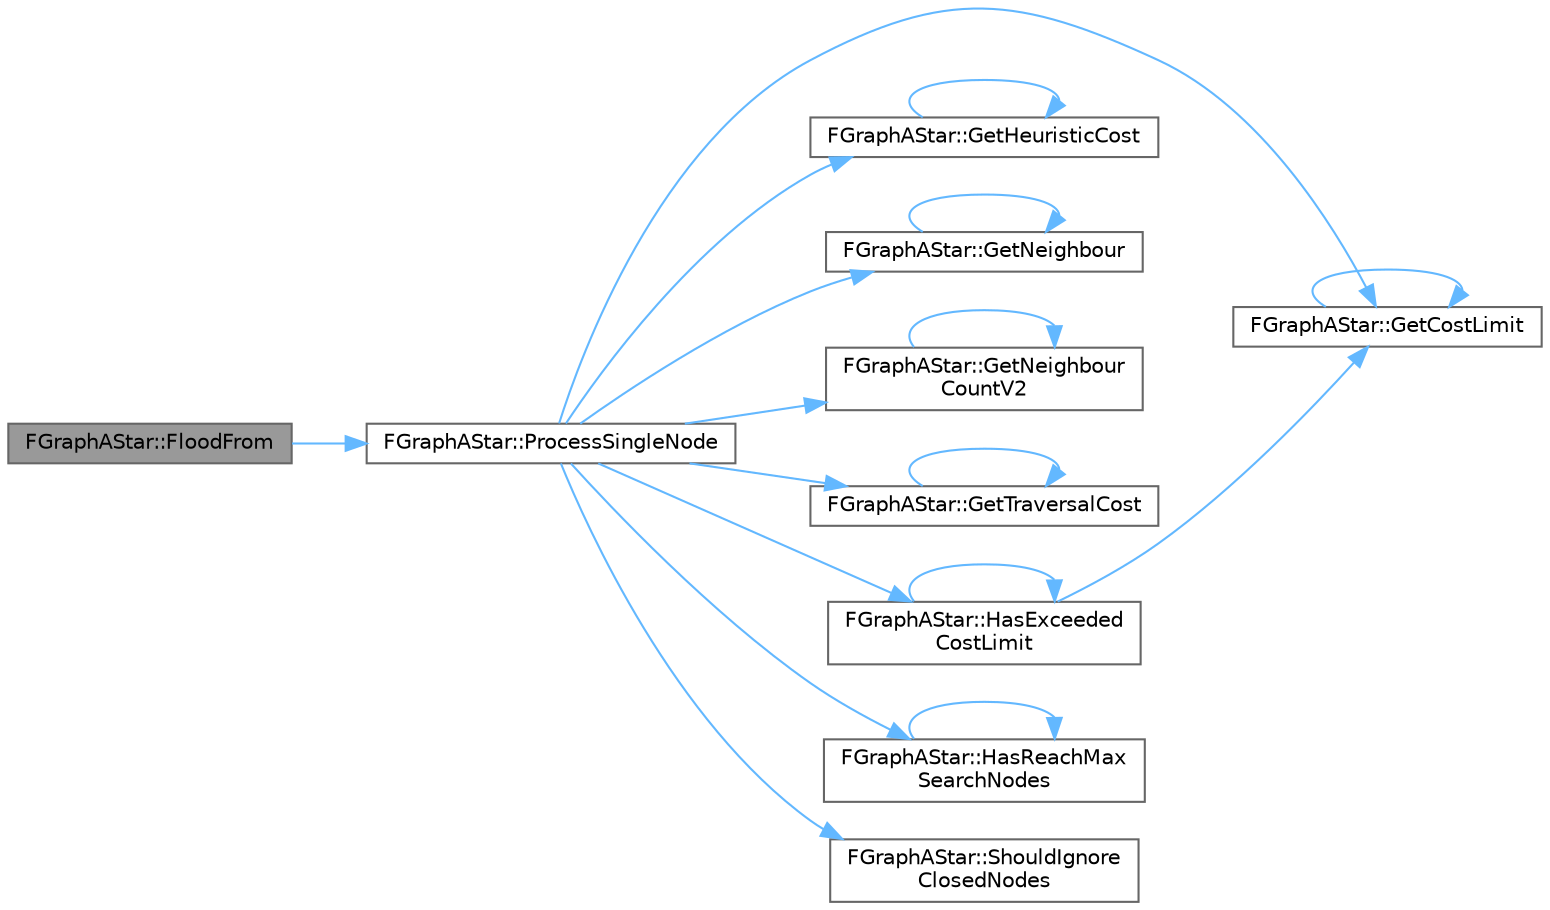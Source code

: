 digraph "FGraphAStar::FloodFrom"
{
 // INTERACTIVE_SVG=YES
 // LATEX_PDF_SIZE
  bgcolor="transparent";
  edge [fontname=Helvetica,fontsize=10,labelfontname=Helvetica,labelfontsize=10];
  node [fontname=Helvetica,fontsize=10,shape=box,height=0.2,width=0.4];
  rankdir="LR";
  Node1 [id="Node000001",label="FGraphAStar::FloodFrom",height=0.2,width=0.4,color="gray40", fillcolor="grey60", style="filled", fontcolor="black",tooltip="Floods node pool until running out of either free nodes or open set."];
  Node1 -> Node2 [id="edge1_Node000001_Node000002",color="steelblue1",style="solid",tooltip=" "];
  Node2 [id="Node000002",label="FGraphAStar::ProcessSingleNode",height=0.2,width=0.4,color="grey40", fillcolor="white", style="filled",URL="$db/df6/structFGraphAStar.html#a462988d9ced33f8c97f48f9f19deb1cd",tooltip="Single run of A* loop: get node from open set and process neighbors returns true if loop should be co..."];
  Node2 -> Node3 [id="edge2_Node000002_Node000003",color="steelblue1",style="solid",tooltip=" "];
  Node3 [id="Node000003",label="FGraphAStar::GetCostLimit",height=0.2,width=0.4,color="grey40", fillcolor="white", style="filled",URL="$db/df6/structFGraphAStar.html#ac986e1a987d0b039fc5bbd851d8407f5",tooltip=" "];
  Node3 -> Node3 [id="edge3_Node000003_Node000003",color="steelblue1",style="solid",tooltip=" "];
  Node2 -> Node4 [id="edge4_Node000002_Node000004",color="steelblue1",style="solid",tooltip=" "];
  Node4 [id="Node000004",label="FGraphAStar::GetHeuristicCost",height=0.2,width=0.4,color="grey40", fillcolor="white", style="filled",URL="$db/df6/structFGraphAStar.html#aef8eba78da86e5146338a0c210c1a651",tooltip=" "];
  Node4 -> Node4 [id="edge5_Node000004_Node000004",color="steelblue1",style="solid",tooltip=" "];
  Node2 -> Node5 [id="edge6_Node000002_Node000005",color="steelblue1",style="solid",tooltip=" "];
  Node5 [id="Node000005",label="FGraphAStar::GetNeighbour",height=0.2,width=0.4,color="grey40", fillcolor="white", style="filled",URL="$db/df6/structFGraphAStar.html#a787a9ec5f661dae8eb442447b9b985e0",tooltip=" "];
  Node5 -> Node5 [id="edge7_Node000005_Node000005",color="steelblue1",style="solid",tooltip=" "];
  Node2 -> Node6 [id="edge8_Node000002_Node000006",color="steelblue1",style="solid",tooltip=" "];
  Node6 [id="Node000006",label="FGraphAStar::GetNeighbour\lCountV2",height=0.2,width=0.4,color="grey40", fillcolor="white", style="filled",URL="$db/df6/structFGraphAStar.html#a3dd07f1f12892b7b9bf9457308f1d574",tooltip=" "];
  Node6 -> Node6 [id="edge9_Node000006_Node000006",color="steelblue1",style="solid",tooltip=" "];
  Node2 -> Node7 [id="edge10_Node000002_Node000007",color="steelblue1",style="solid",tooltip=" "];
  Node7 [id="Node000007",label="FGraphAStar::GetTraversalCost",height=0.2,width=0.4,color="grey40", fillcolor="white", style="filled",URL="$db/df6/structFGraphAStar.html#ac025cc49904341c69cfd3f68691e9d17",tooltip=" "];
  Node7 -> Node7 [id="edge11_Node000007_Node000007",color="steelblue1",style="solid",tooltip=" "];
  Node2 -> Node8 [id="edge12_Node000002_Node000008",color="steelblue1",style="solid",tooltip=" "];
  Node8 [id="Node000008",label="FGraphAStar::HasExceeded\lCostLimit",height=0.2,width=0.4,color="grey40", fillcolor="white", style="filled",URL="$db/df6/structFGraphAStar.html#ae033695d031257d62d2fe2ad3fe7061d",tooltip=" "];
  Node8 -> Node3 [id="edge13_Node000008_Node000003",color="steelblue1",style="solid",tooltip=" "];
  Node8 -> Node8 [id="edge14_Node000008_Node000008",color="steelblue1",style="solid",tooltip=" "];
  Node2 -> Node9 [id="edge15_Node000002_Node000009",color="steelblue1",style="solid",tooltip=" "];
  Node9 [id="Node000009",label="FGraphAStar::HasReachMax\lSearchNodes",height=0.2,width=0.4,color="grey40", fillcolor="white", style="filled",URL="$db/df6/structFGraphAStar.html#a28ed13e69ef1247d71206be82e84bbe9",tooltip=" "];
  Node9 -> Node9 [id="edge16_Node000009_Node000009",color="steelblue1",style="solid",tooltip=" "];
  Node2 -> Node10 [id="edge17_Node000002_Node000010",color="steelblue1",style="solid",tooltip=" "];
  Node10 [id="Node000010",label="FGraphAStar::ShouldIgnore\lClosedNodes",height=0.2,width=0.4,color="grey40", fillcolor="white", style="filled",URL="$db/df6/structFGraphAStar.html#a802af8f5cb5194bbc9e8b86132a0fc01",tooltip=" "];
}
